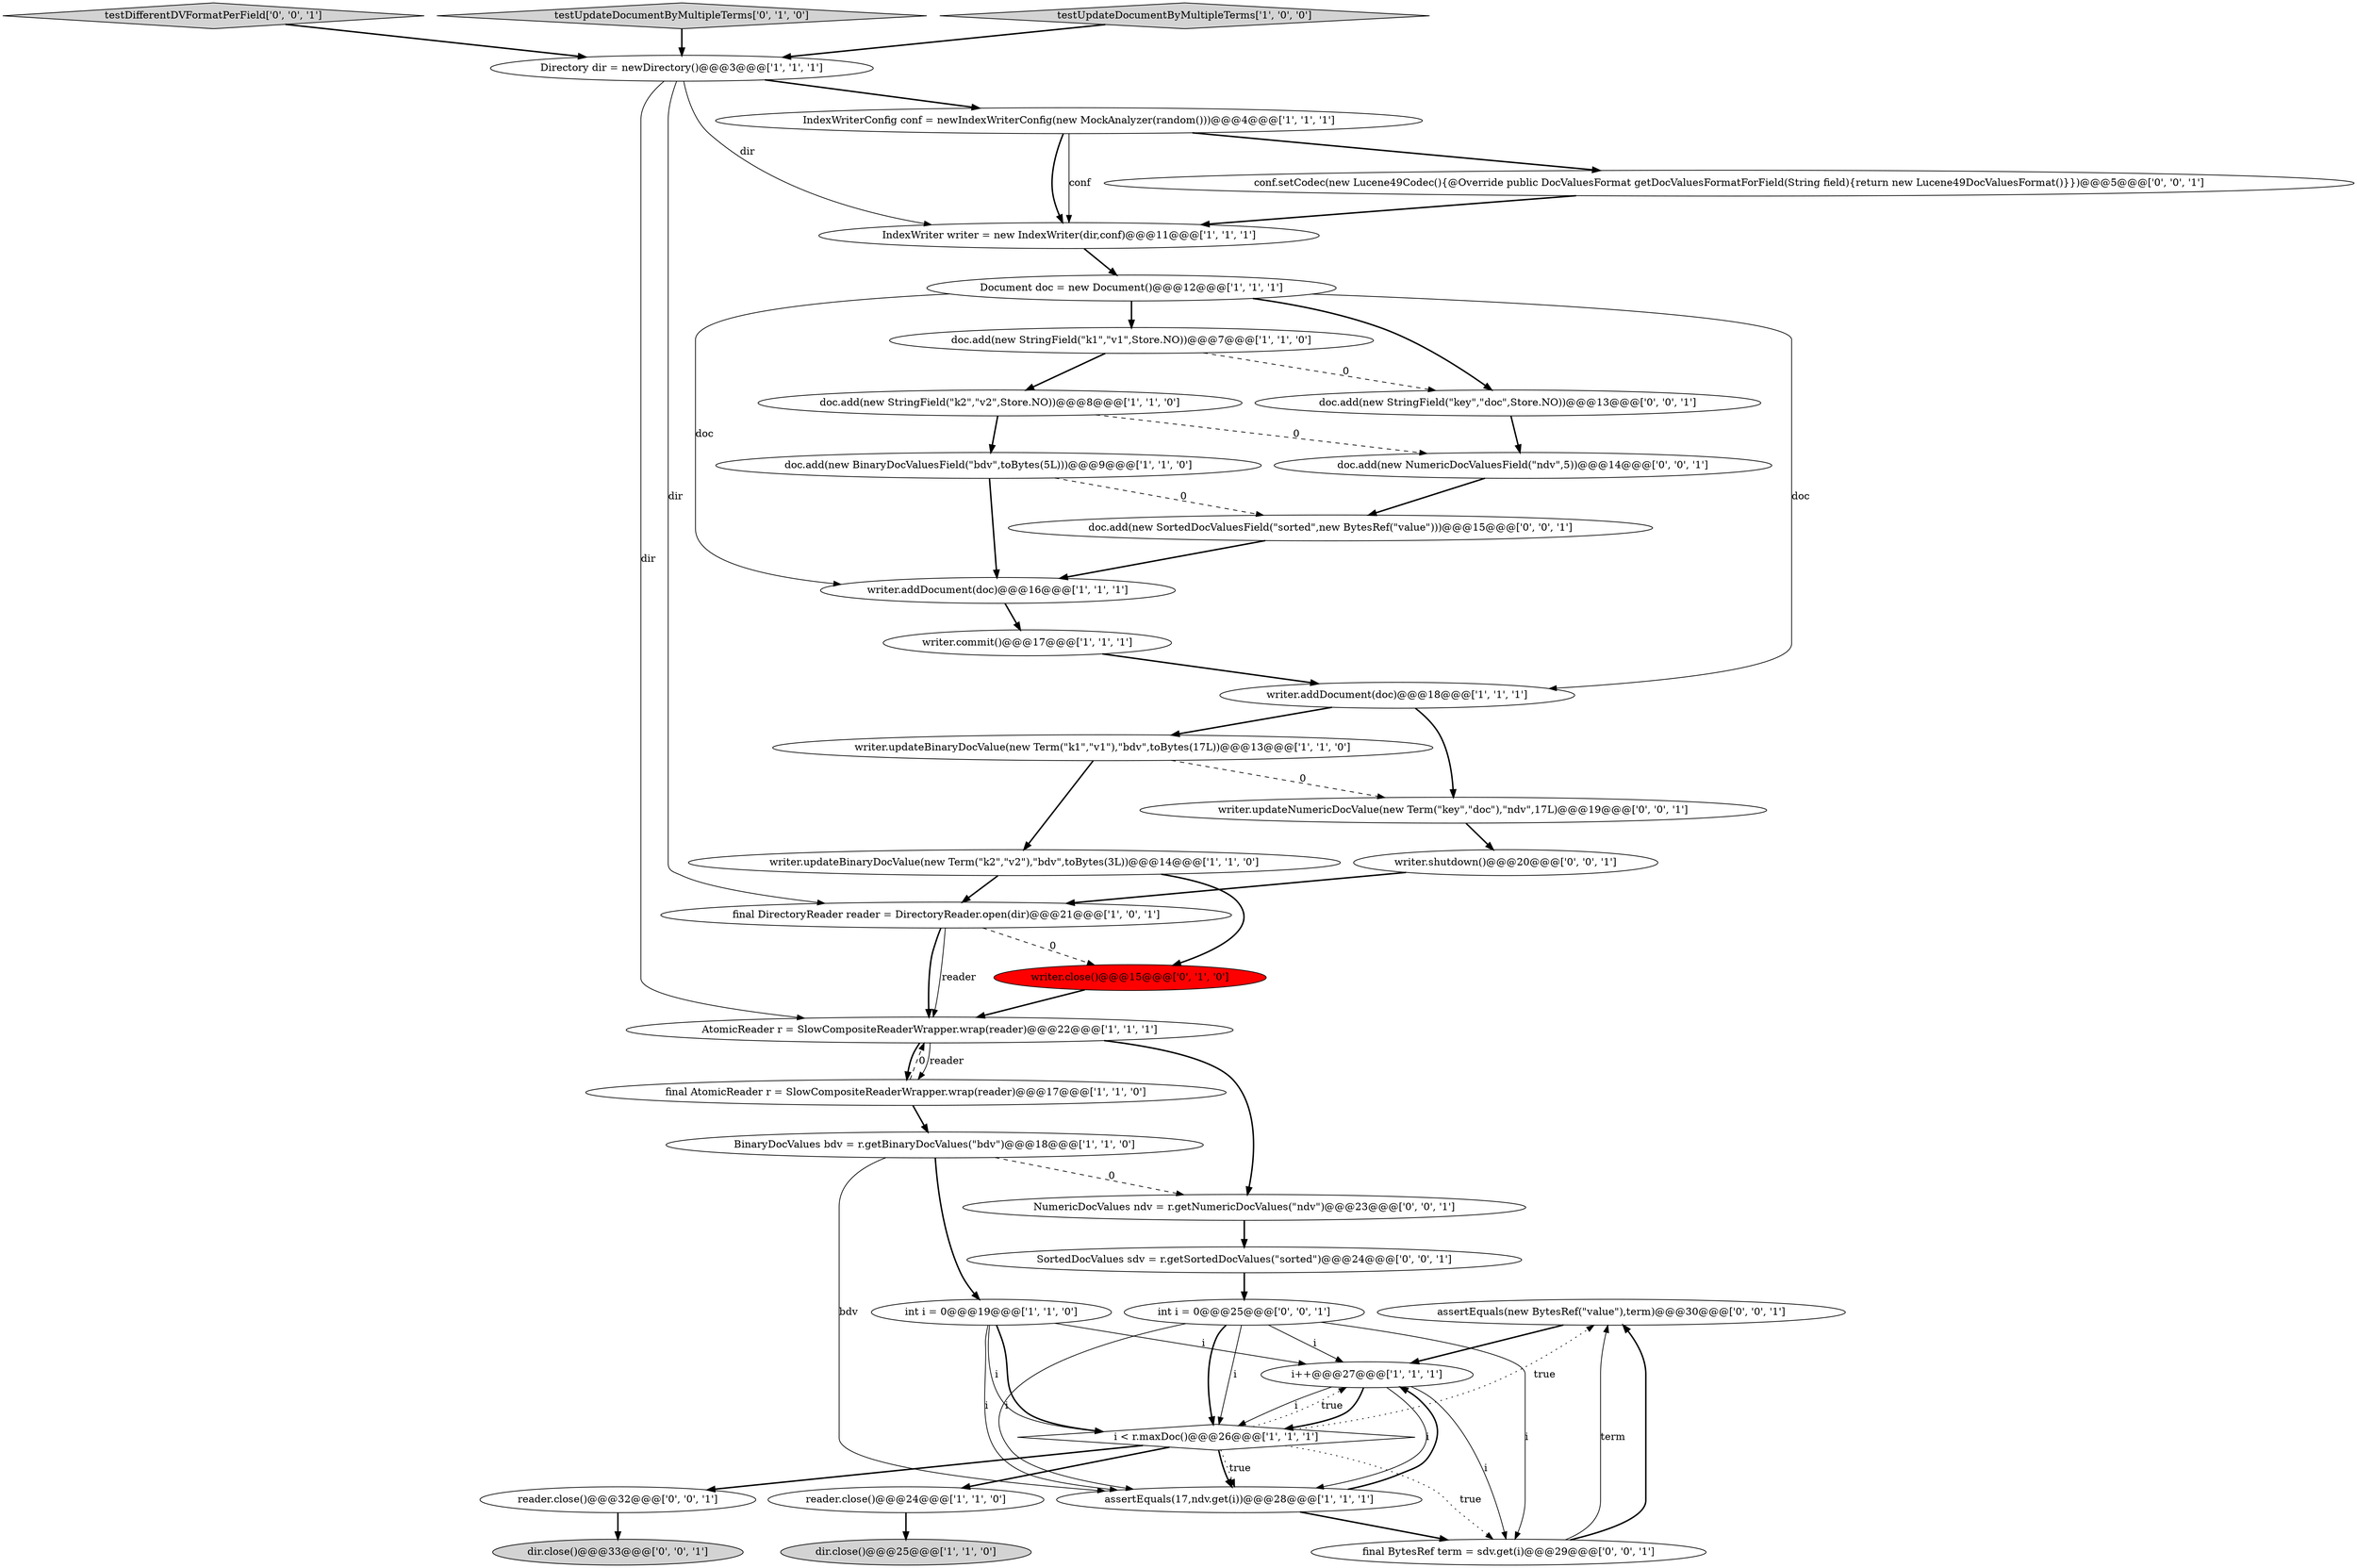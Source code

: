 digraph {
38 [style = filled, label = "assertEquals(new BytesRef(\"value\"),term)@@@30@@@['0', '0', '1']", fillcolor = white, shape = ellipse image = "AAA0AAABBB3BBB"];
26 [style = filled, label = "NumericDocValues ndv = r.getNumericDocValues(\"ndv\")@@@23@@@['0', '0', '1']", fillcolor = white, shape = ellipse image = "AAA0AAABBB3BBB"];
11 [style = filled, label = "doc.add(new StringField(\"k2\",\"v2\",Store.NO))@@@8@@@['1', '1', '0']", fillcolor = white, shape = ellipse image = "AAA0AAABBB1BBB"];
17 [style = filled, label = "Directory dir = newDirectory()@@@3@@@['1', '1', '1']", fillcolor = white, shape = ellipse image = "AAA0AAABBB1BBB"];
6 [style = filled, label = "assertEquals(17,ndv.get(i))@@@28@@@['1', '1', '1']", fillcolor = white, shape = ellipse image = "AAA0AAABBB1BBB"];
14 [style = filled, label = "reader.close()@@@24@@@['1', '1', '0']", fillcolor = white, shape = ellipse image = "AAA0AAABBB1BBB"];
3 [style = filled, label = "IndexWriter writer = new IndexWriter(dir,conf)@@@11@@@['1', '1', '1']", fillcolor = white, shape = ellipse image = "AAA0AAABBB1BBB"];
1 [style = filled, label = "i++@@@27@@@['1', '1', '1']", fillcolor = white, shape = ellipse image = "AAA0AAABBB1BBB"];
2 [style = filled, label = "int i = 0@@@19@@@['1', '1', '0']", fillcolor = white, shape = ellipse image = "AAA0AAABBB1BBB"];
22 [style = filled, label = "BinaryDocValues bdv = r.getBinaryDocValues(\"bdv\")@@@18@@@['1', '1', '0']", fillcolor = white, shape = ellipse image = "AAA0AAABBB1BBB"];
10 [style = filled, label = "AtomicReader r = SlowCompositeReaderWrapper.wrap(reader)@@@22@@@['1', '1', '1']", fillcolor = white, shape = ellipse image = "AAA0AAABBB1BBB"];
16 [style = filled, label = "writer.updateBinaryDocValue(new Term(\"k2\",\"v2\"),\"bdv\",toBytes(3L))@@@14@@@['1', '1', '0']", fillcolor = white, shape = ellipse image = "AAA0AAABBB1BBB"];
28 [style = filled, label = "testDifferentDVFormatPerField['0', '0', '1']", fillcolor = lightgray, shape = diamond image = "AAA0AAABBB3BBB"];
4 [style = filled, label = "IndexWriterConfig conf = newIndexWriterConfig(new MockAnalyzer(random()))@@@4@@@['1', '1', '1']", fillcolor = white, shape = ellipse image = "AAA0AAABBB1BBB"];
32 [style = filled, label = "doc.add(new SortedDocValuesField(\"sorted\",new BytesRef(\"value\")))@@@15@@@['0', '0', '1']", fillcolor = white, shape = ellipse image = "AAA0AAABBB3BBB"];
37 [style = filled, label = "SortedDocValues sdv = r.getSortedDocValues(\"sorted\")@@@24@@@['0', '0', '1']", fillcolor = white, shape = ellipse image = "AAA0AAABBB3BBB"];
21 [style = filled, label = "writer.commit()@@@17@@@['1', '1', '1']", fillcolor = white, shape = ellipse image = "AAA0AAABBB1BBB"];
34 [style = filled, label = "final BytesRef term = sdv.get(i)@@@29@@@['0', '0', '1']", fillcolor = white, shape = ellipse image = "AAA0AAABBB3BBB"];
13 [style = filled, label = "writer.addDocument(doc)@@@18@@@['1', '1', '1']", fillcolor = white, shape = ellipse image = "AAA0AAABBB1BBB"];
35 [style = filled, label = "int i = 0@@@25@@@['0', '0', '1']", fillcolor = white, shape = ellipse image = "AAA0AAABBB3BBB"];
30 [style = filled, label = "dir.close()@@@33@@@['0', '0', '1']", fillcolor = lightgray, shape = ellipse image = "AAA0AAABBB3BBB"];
7 [style = filled, label = "Document doc = new Document()@@@12@@@['1', '1', '1']", fillcolor = white, shape = ellipse image = "AAA0AAABBB1BBB"];
27 [style = filled, label = "writer.updateNumericDocValue(new Term(\"key\",\"doc\"),\"ndv\",17L)@@@19@@@['0', '0', '1']", fillcolor = white, shape = ellipse image = "AAA0AAABBB3BBB"];
0 [style = filled, label = "writer.updateBinaryDocValue(new Term(\"k1\",\"v1\"),\"bdv\",toBytes(17L))@@@13@@@['1', '1', '0']", fillcolor = white, shape = ellipse image = "AAA0AAABBB1BBB"];
23 [style = filled, label = "testUpdateDocumentByMultipleTerms['0', '1', '0']", fillcolor = lightgray, shape = diamond image = "AAA0AAABBB2BBB"];
36 [style = filled, label = "conf.setCodec(new Lucene49Codec(){@Override public DocValuesFormat getDocValuesFormatForField(String field){return new Lucene49DocValuesFormat()}})@@@5@@@['0', '0', '1']", fillcolor = white, shape = ellipse image = "AAA0AAABBB3BBB"];
25 [style = filled, label = "reader.close()@@@32@@@['0', '0', '1']", fillcolor = white, shape = ellipse image = "AAA0AAABBB3BBB"];
19 [style = filled, label = "testUpdateDocumentByMultipleTerms['1', '0', '0']", fillcolor = lightgray, shape = diamond image = "AAA0AAABBB1BBB"];
8 [style = filled, label = "final AtomicReader r = SlowCompositeReaderWrapper.wrap(reader)@@@17@@@['1', '1', '0']", fillcolor = white, shape = ellipse image = "AAA0AAABBB1BBB"];
33 [style = filled, label = "doc.add(new StringField(\"key\",\"doc\",Store.NO))@@@13@@@['0', '0', '1']", fillcolor = white, shape = ellipse image = "AAA0AAABBB3BBB"];
18 [style = filled, label = "doc.add(new BinaryDocValuesField(\"bdv\",toBytes(5L)))@@@9@@@['1', '1', '0']", fillcolor = white, shape = ellipse image = "AAA0AAABBB1BBB"];
5 [style = filled, label = "i < r.maxDoc()@@@26@@@['1', '1', '1']", fillcolor = white, shape = diamond image = "AAA0AAABBB1BBB"];
29 [style = filled, label = "doc.add(new NumericDocValuesField(\"ndv\",5))@@@14@@@['0', '0', '1']", fillcolor = white, shape = ellipse image = "AAA0AAABBB3BBB"];
15 [style = filled, label = "dir.close()@@@25@@@['1', '1', '0']", fillcolor = lightgray, shape = ellipse image = "AAA0AAABBB1BBB"];
31 [style = filled, label = "writer.shutdown()@@@20@@@['0', '0', '1']", fillcolor = white, shape = ellipse image = "AAA0AAABBB3BBB"];
9 [style = filled, label = "final DirectoryReader reader = DirectoryReader.open(dir)@@@21@@@['1', '0', '1']", fillcolor = white, shape = ellipse image = "AAA0AAABBB1BBB"];
24 [style = filled, label = "writer.close()@@@15@@@['0', '1', '0']", fillcolor = red, shape = ellipse image = "AAA1AAABBB2BBB"];
20 [style = filled, label = "writer.addDocument(doc)@@@16@@@['1', '1', '1']", fillcolor = white, shape = ellipse image = "AAA0AAABBB1BBB"];
12 [style = filled, label = "doc.add(new StringField(\"k1\",\"v1\",Store.NO))@@@7@@@['1', '1', '0']", fillcolor = white, shape = ellipse image = "AAA0AAABBB1BBB"];
1->5 [style = bold, label=""];
24->10 [style = bold, label=""];
4->3 [style = bold, label=""];
0->16 [style = bold, label=""];
35->34 [style = solid, label="i"];
34->38 [style = solid, label="term"];
2->5 [style = bold, label=""];
12->33 [style = dashed, label="0"];
8->10 [style = dashed, label="0"];
22->2 [style = bold, label=""];
35->5 [style = solid, label="i"];
6->34 [style = bold, label=""];
1->6 [style = solid, label="i"];
17->9 [style = solid, label="dir"];
9->24 [style = dashed, label="0"];
7->20 [style = solid, label="doc"];
7->12 [style = bold, label=""];
31->9 [style = bold, label=""];
17->10 [style = solid, label="dir"];
2->6 [style = solid, label="i"];
25->30 [style = bold, label=""];
16->24 [style = bold, label=""];
5->1 [style = dotted, label="true"];
1->5 [style = solid, label="i"];
12->11 [style = bold, label=""];
17->4 [style = bold, label=""];
1->34 [style = solid, label="i"];
5->6 [style = dotted, label="true"];
27->31 [style = bold, label=""];
11->29 [style = dashed, label="0"];
10->26 [style = bold, label=""];
7->13 [style = solid, label="doc"];
19->17 [style = bold, label=""];
0->27 [style = dashed, label="0"];
9->10 [style = bold, label=""];
5->14 [style = bold, label=""];
10->8 [style = solid, label="reader"];
11->18 [style = bold, label=""];
5->25 [style = bold, label=""];
38->1 [style = bold, label=""];
8->22 [style = bold, label=""];
33->29 [style = bold, label=""];
20->21 [style = bold, label=""];
35->5 [style = bold, label=""];
35->6 [style = solid, label="i"];
6->1 [style = bold, label=""];
7->33 [style = bold, label=""];
18->20 [style = bold, label=""];
5->38 [style = dotted, label="true"];
9->10 [style = solid, label="reader"];
13->27 [style = bold, label=""];
5->6 [style = bold, label=""];
10->8 [style = bold, label=""];
5->34 [style = dotted, label="true"];
3->7 [style = bold, label=""];
21->13 [style = bold, label=""];
17->3 [style = solid, label="dir"];
29->32 [style = bold, label=""];
2->1 [style = solid, label="i"];
22->6 [style = solid, label="bdv"];
28->17 [style = bold, label=""];
23->17 [style = bold, label=""];
26->37 [style = bold, label=""];
14->15 [style = bold, label=""];
4->36 [style = bold, label=""];
37->35 [style = bold, label=""];
34->38 [style = bold, label=""];
4->3 [style = solid, label="conf"];
32->20 [style = bold, label=""];
35->1 [style = solid, label="i"];
2->5 [style = solid, label="i"];
16->9 [style = bold, label=""];
13->0 [style = bold, label=""];
18->32 [style = dashed, label="0"];
22->26 [style = dashed, label="0"];
36->3 [style = bold, label=""];
}
